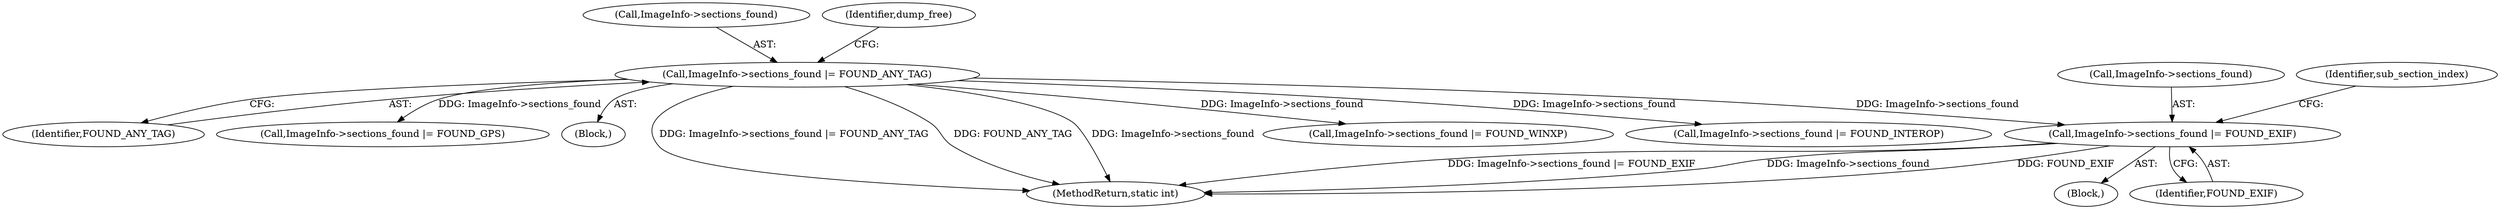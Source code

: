digraph "0_php_082aecfc3a753ad03be82cf14f03ac065723ec92_0@pointer" {
"1000739" [label="(Call,ImageInfo->sections_found |= FOUND_EXIF)"];
"1000414" [label="(Call,ImageInfo->sections_found |= FOUND_ANY_TAG)"];
"1000605" [label="(Call,ImageInfo->sections_found |= FOUND_WINXP)"];
"1000737" [label="(Block,)"];
"1000739" [label="(Call,ImageInfo->sections_found |= FOUND_EXIF)"];
"1000415" [label="(Call,ImageInfo->sections_found)"];
"1000759" [label="(Call,ImageInfo->sections_found |= FOUND_INTEROP)"];
"1000740" [label="(Call,ImageInfo->sections_found)"];
"1000418" [label="(Identifier,FOUND_ANY_TAG)"];
"1000749" [label="(Call,ImageInfo->sections_found |= FOUND_GPS)"];
"1000743" [label="(Identifier,FOUND_EXIF)"];
"1000141" [label="(Block,)"];
"1000420" [label="(Identifier,dump_free)"];
"1000745" [label="(Identifier,sub_section_index)"];
"1000797" [label="(MethodReturn,static int)"];
"1000414" [label="(Call,ImageInfo->sections_found |= FOUND_ANY_TAG)"];
"1000739" -> "1000737"  [label="AST: "];
"1000739" -> "1000743"  [label="CFG: "];
"1000740" -> "1000739"  [label="AST: "];
"1000743" -> "1000739"  [label="AST: "];
"1000745" -> "1000739"  [label="CFG: "];
"1000739" -> "1000797"  [label="DDG: ImageInfo->sections_found |= FOUND_EXIF"];
"1000739" -> "1000797"  [label="DDG: ImageInfo->sections_found"];
"1000739" -> "1000797"  [label="DDG: FOUND_EXIF"];
"1000414" -> "1000739"  [label="DDG: ImageInfo->sections_found"];
"1000414" -> "1000141"  [label="AST: "];
"1000414" -> "1000418"  [label="CFG: "];
"1000415" -> "1000414"  [label="AST: "];
"1000418" -> "1000414"  [label="AST: "];
"1000420" -> "1000414"  [label="CFG: "];
"1000414" -> "1000797"  [label="DDG: ImageInfo->sections_found |= FOUND_ANY_TAG"];
"1000414" -> "1000797"  [label="DDG: FOUND_ANY_TAG"];
"1000414" -> "1000797"  [label="DDG: ImageInfo->sections_found"];
"1000414" -> "1000605"  [label="DDG: ImageInfo->sections_found"];
"1000414" -> "1000749"  [label="DDG: ImageInfo->sections_found"];
"1000414" -> "1000759"  [label="DDG: ImageInfo->sections_found"];
}
